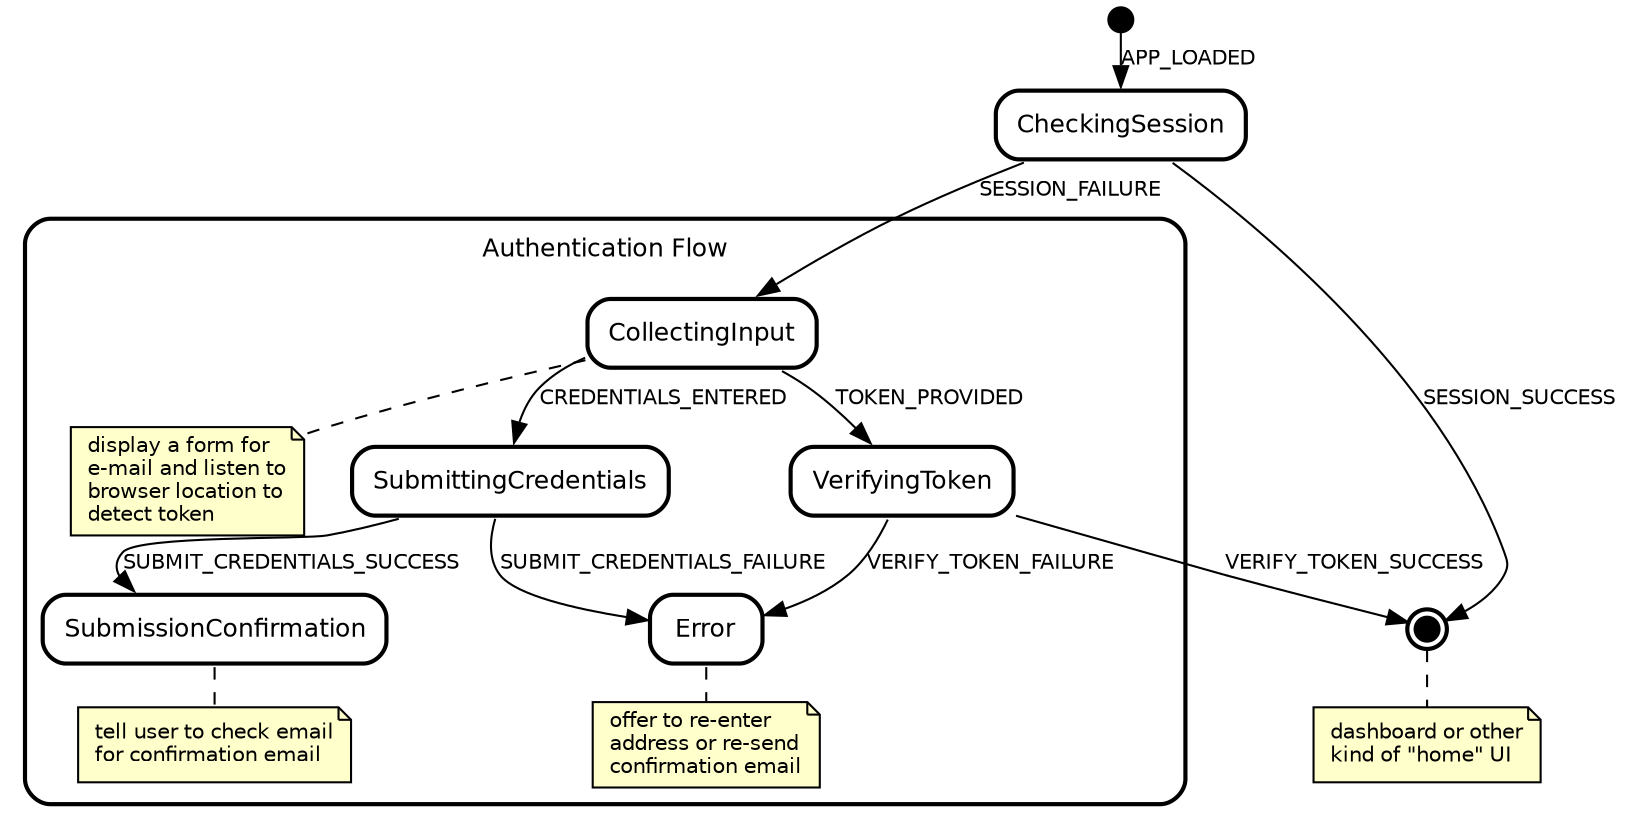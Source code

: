 digraph "state transitions" {
  fontname="Helvetica" fontsize=12 penwidth=2.0 splines=true ordering=out compound=true overlap=scale nodesep=0.3 ranksep=0.1
  node [shape=plaintext style=filled fillcolor=transparent fontname=Helvetica fontsize=12 penwidth=2.0]
  edge [fontname=Helvetica fontsize=10]

    "initial" [shape=circle style=filled fillcolor=black fixedsize=true height=0.15 label=""]
    "CheckingSession" [margin=0 label= <
      <table align="center" cellborder="0" border="2" style="rounded" width="48">
        <tr><td width="48" cellpadding="7">CheckingSession</td></tr>
      </table>
    >]
    "final" [shape=circle style=filled fillcolor=black fixedsize=true height=0.15 peripheries=2 label=""]
    subgraph "cluster_Authentication Flow" {
      label= <
      <table cellborder="0" border="0">
        <tr><td>Authentication Flow</td></tr>
      </table>
      > style=rounded penwidth=2.0
      "Authentication Flow" [shape=point style=invis margin=0 width=0 height=0 fixedsize=true]
        "SubmissionConfirmation" [margin=0 label= <
      <table align="center" cellborder="0" border="2" style="rounded" width="48">
        <tr><td width="48" cellpadding="7">SubmissionConfirmation</td></tr>
      </table>
    >]
    "Error" [margin=0 label= <
      <table align="center" cellborder="0" border="2" style="rounded" width="48">
        <tr><td width="48" cellpadding="7">Error</td></tr>
      </table>
    >]
    "CollectingInput" [margin=0 label= <
      <table align="center" cellborder="0" border="2" style="rounded" width="48">
        <tr><td width="48" cellpadding="7">CollectingInput</td></tr>
      </table>
    >]
    "SubmittingCredentials" [margin=0 label= <
      <table align="center" cellborder="0" border="2" style="rounded" width="48">
        <tr><td width="48" cellpadding="7">SubmittingCredentials</td></tr>
      </table>
    >]
    "VerifyingToken" [margin=0 label= <
      <table align="center" cellborder="0" border="2" style="rounded" width="48">
        <tr><td width="48" cellpadding="7">VerifyingToken</td></tr>
      </table>
    >]
      "note_SubmissionConfirmation" [label="tell user to check email\lfor confirmation email\l" shape=note fontsize=10 fillcolor="#ffffcc" penwidth=1.0]
      "SubmissionConfirmation" -> "note_SubmissionConfirmation" [style=dashed arrowtail=none arrowhead=none]
      "note_Error" [label="offer to re-enter\laddress or re-send\lconfirmation email\l" shape=note fontsize=10 fillcolor="#ffffcc" penwidth=1.0]
      "Error" -> "note_Error" [style=dashed arrowtail=none arrowhead=none]
      "note_CollectingInput" [label="display a form for\le-mail and listen to\lbrowser location to\ldetect token\l" shape=note fontsize=10 fillcolor="#ffffcc" penwidth=1.0]
      "CollectingInput" -> "note_CollectingInput" [style=dashed arrowtail=none arrowhead=none]

    }
      "note_final" [label="dashboard or other\lkind of \"home\" UI\l" shape=note fontsize=10 fillcolor="#ffffcc" penwidth=1.0]
      "final" -> "note_final" [style=dashed arrowtail=none arrowhead=none]

    "initial" -> "CheckingSession" [label="APP_LOADED   \l"]
    "CheckingSession" -> "CollectingInput" [label="SESSION_FAILURE   \l"]
    "CheckingSession" -> "final" [label="SESSION_SUCCESS   \l"]
    "CollectingInput" -> "SubmittingCredentials" [label="CREDENTIALS_ENTERED   \l"]
    "CollectingInput" -> "VerifyingToken" [label="TOKEN_PROVIDED   \l"]
    "SubmittingCredentials" -> "Error" [label="SUBMIT_CREDENTIALS_FAILURE   \l"]
    "SubmittingCredentials" -> "SubmissionConfirmation" [label="SUBMIT_CREDENTIALS_SUCCESS   \l"]
    "VerifyingToken" -> "final" [label="VERIFY_TOKEN_SUCCESS   \l"]
    "VerifyingToken" -> "Error" [label="VERIFY_TOKEN_FAILURE   \l"]
}
